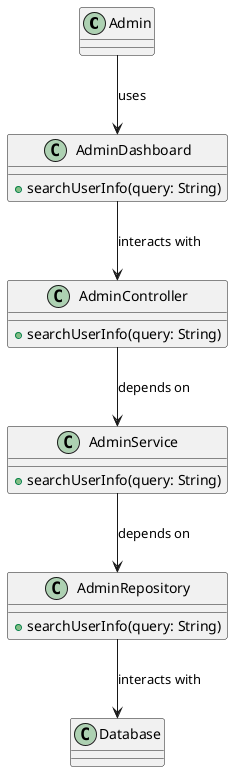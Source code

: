 @startuml
class Admin {
}

class AdminDashboard {
  +searchUserInfo(query: String)
}

class AdminController {
  +searchUserInfo(query: String)
}

class AdminService {
  +searchUserInfo(query: String)
}

class AdminRepository {
  +searchUserInfo(query: String)
}

class Database {
}

Admin --> AdminDashboard : uses
AdminDashboard --> AdminController : interacts with
AdminController --> AdminService : depends on
AdminService --> AdminRepository : depends on
AdminRepository --> Database : interacts with
@enduml
